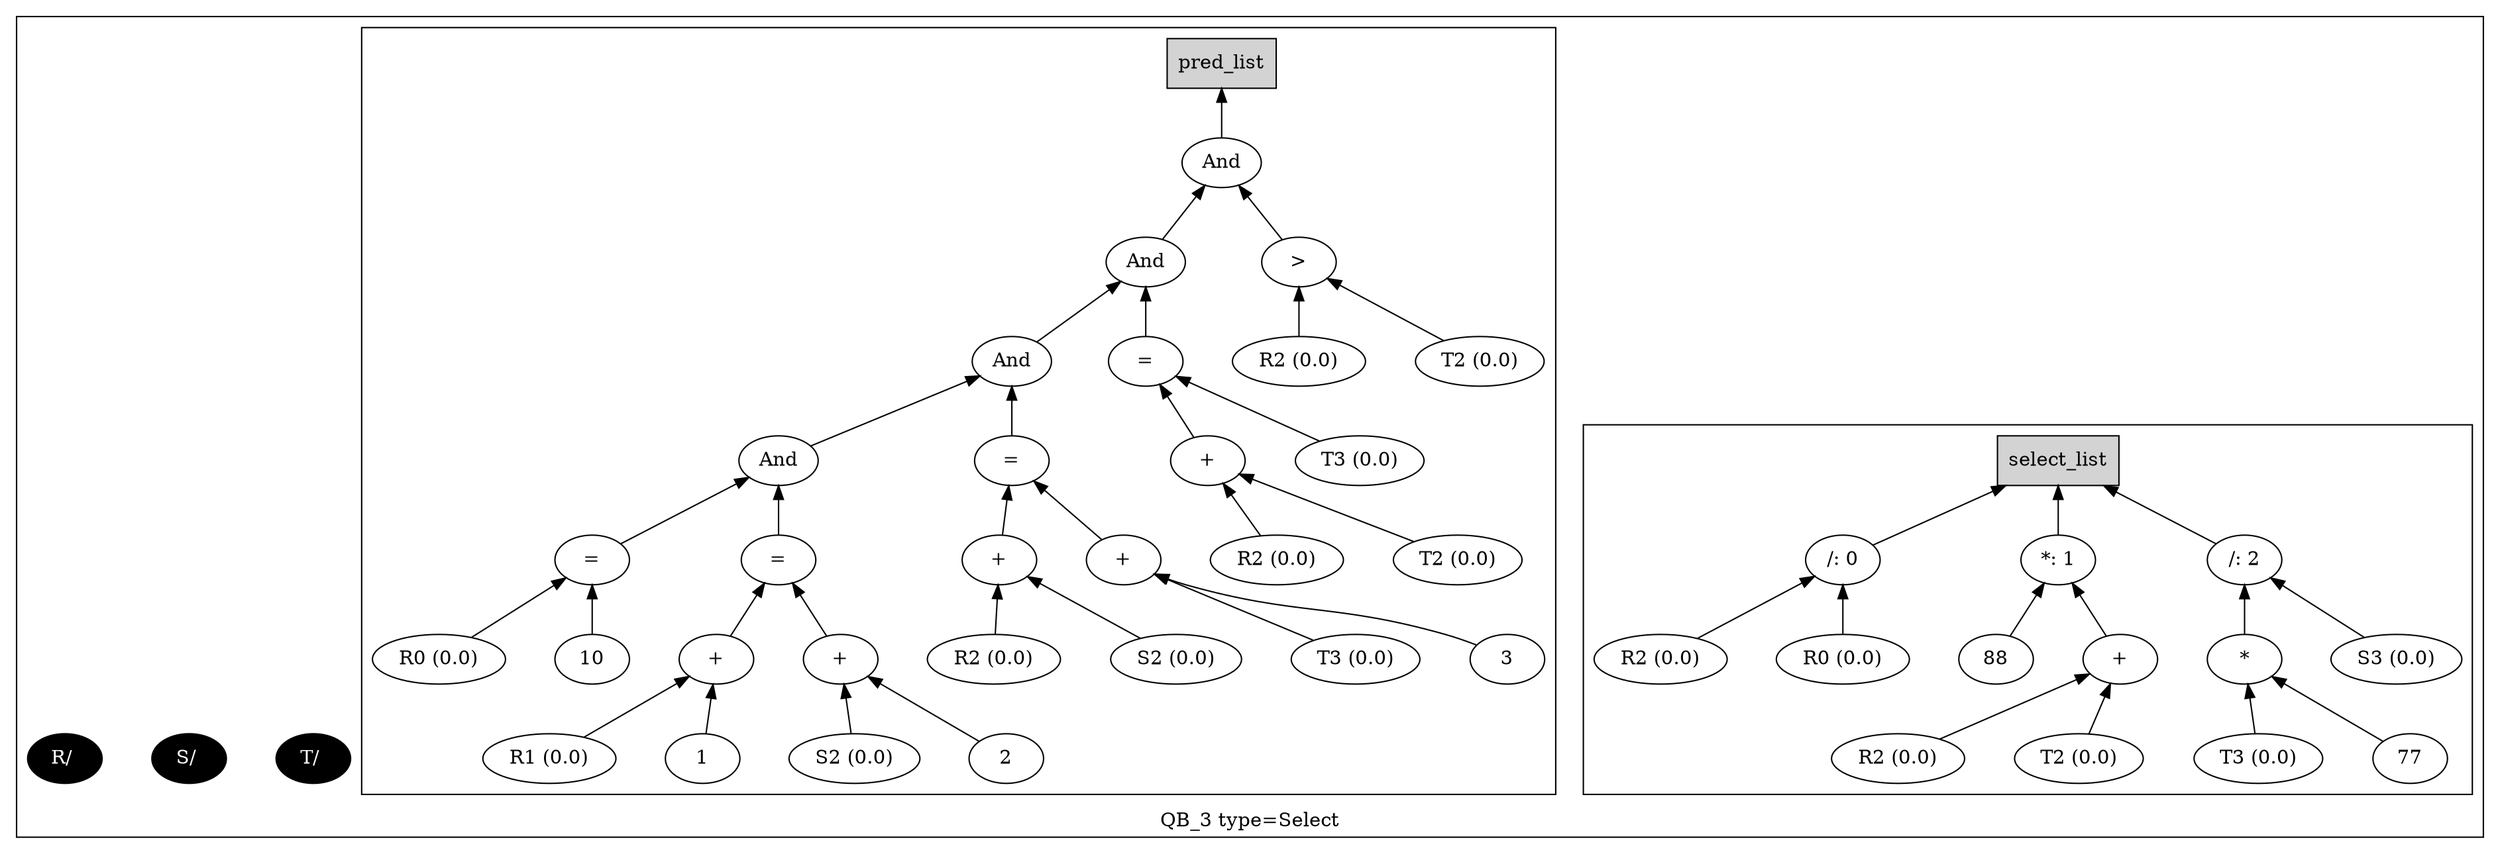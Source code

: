 digraph example1 {
    rankdir=BT;
    nodesep=0.5;
    ordering="in";
  subgraph cluster_QB_3 {
    "QB_3_selectlist"[label="select_list",shape=box,style=filled];
  subgraph cluster_select_listQB_3 {
    exprnodeExprId3v1[label="/: 0"];
    exprnodeExprId1v1 -> exprnodeExprId3v1;
    exprnodeExprId1v1[label="R2 (0.0)"];
    exprnodeExprId2v1 -> exprnodeExprId3v1;
    exprnodeExprId2v1[label="R0 (0.0)"];
    exprnodeExprId3v1 -> "QB_3_selectlist";
    exprnodeExprId8v1[label="*: 1"];
    exprnodeExprId4v1 -> exprnodeExprId8v1;
    exprnodeExprId4v1[label="88"];
    exprnodeExprId7v1 -> exprnodeExprId8v1;
    exprnodeExprId7v1[label="+"];
    exprnodeExprId5v1 -> exprnodeExprId7v1;
    exprnodeExprId5v1[label="R2 (0.0)"];
    exprnodeExprId6v1 -> exprnodeExprId7v1;
    exprnodeExprId6v1[label="T2 (0.0)"];
    exprnodeExprId8v1 -> "QB_3_selectlist";
    exprnodeExprId13v1[label="/: 2"];
    exprnodeExprId11v1 -> exprnodeExprId13v1;
    exprnodeExprId11v1[label="*"];
    exprnodeExprId9v1 -> exprnodeExprId11v1;
    exprnodeExprId9v1[label="T3 (0.0)"];
    exprnodeExprId10v1 -> exprnodeExprId11v1;
    exprnodeExprId10v1[label="77"];
    exprnodeExprId12v1 -> exprnodeExprId13v1;
    exprnodeExprId12v1[label="S3 (0.0)"];
    exprnodeExprId13v1 -> "QB_3_selectlist";
}
    "QUN_2"[label="T/ ", fillcolor=black, fontcolor=white, style=filled]
    "QUN_1"[label="S/ ", fillcolor=black, fontcolor=white, style=filled]
    "QUN_0"[label="R/ ", fillcolor=black, fontcolor=white, style=filled]
  subgraph cluster_pred_listQB_3 {
    exprnodeExprId42v1[label="And"];
    exprnodeExprId38v1 -> exprnodeExprId42v1;
    exprnodeExprId38v1[label="And"];
    exprnodeExprId32v1 -> exprnodeExprId38v1;
    exprnodeExprId32v1[label="And"];
    exprnodeExprId24v1 -> exprnodeExprId32v1;
    exprnodeExprId24v1[label="And"];
    exprnodeExprId16v1 -> exprnodeExprId24v1;
    exprnodeExprId16v1[label="="];
    exprnodeExprId14v1 -> exprnodeExprId16v1;
    exprnodeExprId14v1[label="R0 (0.0)"];
    exprnodeExprId15v1 -> exprnodeExprId16v1;
    exprnodeExprId15v1[label="10"];
    exprnodeExprId23v1 -> exprnodeExprId24v1;
    exprnodeExprId23v1[label="="];
    exprnodeExprId19v1 -> exprnodeExprId23v1;
    exprnodeExprId19v1[label="+"];
    exprnodeExprId17v1 -> exprnodeExprId19v1;
    exprnodeExprId17v1[label="R1 (0.0)"];
    exprnodeExprId18v1 -> exprnodeExprId19v1;
    exprnodeExprId18v1[label="1"];
    exprnodeExprId22v1 -> exprnodeExprId23v1;
    exprnodeExprId22v1[label="+"];
    exprnodeExprId20v1 -> exprnodeExprId22v1;
    exprnodeExprId20v1[label="S2 (0.0)"];
    exprnodeExprId21v1 -> exprnodeExprId22v1;
    exprnodeExprId21v1[label="2"];
    exprnodeExprId31v1 -> exprnodeExprId32v1;
    exprnodeExprId31v1[label="="];
    exprnodeExprId27v1 -> exprnodeExprId31v1;
    exprnodeExprId27v1[label="+"];
    exprnodeExprId25v1 -> exprnodeExprId27v1;
    exprnodeExprId25v1[label="R2 (0.0)"];
    exprnodeExprId26v1 -> exprnodeExprId27v1;
    exprnodeExprId26v1[label="S2 (0.0)"];
    exprnodeExprId30v1 -> exprnodeExprId31v1;
    exprnodeExprId30v1[label="+"];
    exprnodeExprId28v1 -> exprnodeExprId30v1;
    exprnodeExprId28v1[label="T3 (0.0)"];
    exprnodeExprId29v1 -> exprnodeExprId30v1;
    exprnodeExprId29v1[label="3"];
    exprnodeExprId37v1 -> exprnodeExprId38v1;
    exprnodeExprId37v1[label="="];
    exprnodeExprId35v1 -> exprnodeExprId37v1;
    exprnodeExprId35v1[label="+"];
    exprnodeExprId33v1 -> exprnodeExprId35v1;
    exprnodeExprId33v1[label="R2 (0.0)"];
    exprnodeExprId34v1 -> exprnodeExprId35v1;
    exprnodeExprId34v1[label="T2 (0.0)"];
    exprnodeExprId36v1 -> exprnodeExprId37v1;
    exprnodeExprId36v1[label="T3 (0.0)"];
    exprnodeExprId41v1 -> exprnodeExprId42v1;
    exprnodeExprId41v1[label=">"];
    exprnodeExprId39v1 -> exprnodeExprId41v1;
    exprnodeExprId39v1[label="R2 (0.0)"];
    exprnodeExprId40v1 -> exprnodeExprId41v1;
    exprnodeExprId40v1[label="T2 (0.0)"];
    exprnodeExprId42v1 -> QB_3_pred_list;
    "QB_3_pred_list"[label="pred_list",shape=box,style=filled];
}
    label = "QB_3 type=Select";
}
}
